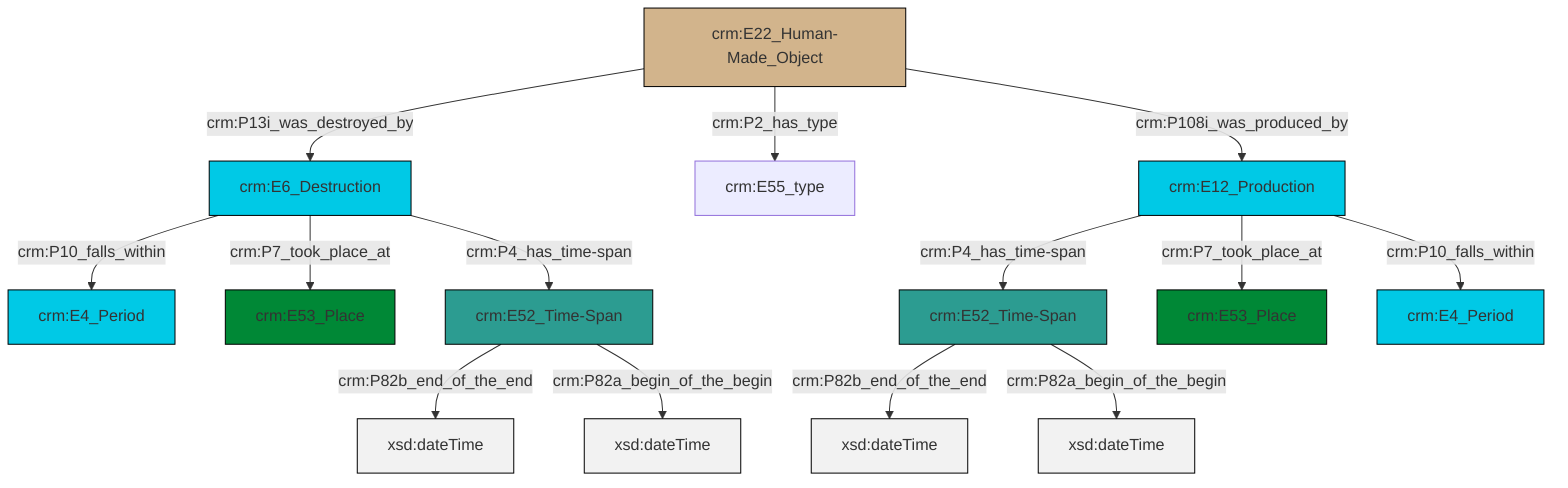 graph TD
classDef Literal fill:#f2f2f2,stroke:#000000;
classDef CRM_Entity fill:#FFFFFF,stroke:#000000;
classDef Temporal_Entity fill:#00C9E6, stroke:#000000;
classDef Type fill:#E18312, stroke:#000000;
classDef Time-Span fill:#2C9C91, stroke:#000000;
classDef Appellation fill:#FFEB7F, stroke:#000000;
classDef Place fill:#008836, stroke:#000000;
classDef Persistent_Item fill:#B266B2, stroke:#000000;
classDef Conceptual_Object fill:#FFD700, stroke:#000000;
classDef Physical_Thing fill:#D2B48C, stroke:#000000;
classDef Actor fill:#f58aad, stroke:#000000;
classDef PC_Classes fill:#4ce600, stroke:#000000;
classDef Multi fill:#cccccc,stroke:#000000;

0["crm:E52_Time-Span"]:::Time-Span -->|crm:P82b_end_of_the_end| 1[xsd:dateTime]:::Literal
8["crm:E12_Production"]:::Temporal_Entity -->|crm:P4_has_time-span| 0["crm:E52_Time-Span"]:::Time-Span
0["crm:E52_Time-Span"]:::Time-Span -->|crm:P82a_begin_of_the_begin| 13[xsd:dateTime]:::Literal
2["crm:E6_Destruction"]:::Temporal_Entity -->|crm:P10_falls_within| 17["crm:E4_Period"]:::Temporal_Entity
4["crm:E52_Time-Span"]:::Time-Span -->|crm:P82b_end_of_the_end| 18[xsd:dateTime]:::Literal
2["crm:E6_Destruction"]:::Temporal_Entity -->|crm:P7_took_place_at| 19["crm:E53_Place"]:::Place
8["crm:E12_Production"]:::Temporal_Entity -->|crm:P7_took_place_at| 11["crm:E53_Place"]:::Place
8["crm:E12_Production"]:::Temporal_Entity -->|crm:P10_falls_within| 9["crm:E4_Period"]:::Temporal_Entity
14["crm:E22_Human-Made_Object"]:::Physical_Thing -->|crm:P13i_was_destroyed_by| 2["crm:E6_Destruction"]:::Temporal_Entity
2["crm:E6_Destruction"]:::Temporal_Entity -->|crm:P4_has_time-span| 4["crm:E52_Time-Span"]:::Time-Span
14["crm:E22_Human-Made_Object"]:::Physical_Thing -->|crm:P2_has_type| 6["crm:E55_type"]:::Default
4["crm:E52_Time-Span"]:::Time-Span -->|crm:P82a_begin_of_the_begin| 22[xsd:dateTime]:::Literal
14["crm:E22_Human-Made_Object"]:::Physical_Thing -->|crm:P108i_was_produced_by| 8["crm:E12_Production"]:::Temporal_Entity